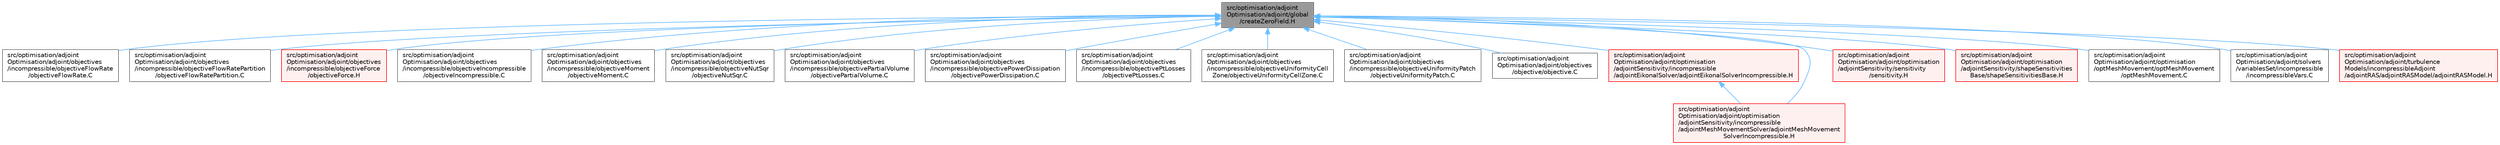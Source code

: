digraph "src/optimisation/adjointOptimisation/adjoint/global/createZeroField.H"
{
 // LATEX_PDF_SIZE
  bgcolor="transparent";
  edge [fontname=Helvetica,fontsize=10,labelfontname=Helvetica,labelfontsize=10];
  node [fontname=Helvetica,fontsize=10,shape=box,height=0.2,width=0.4];
  Node1 [id="Node000001",label="src/optimisation/adjoint\lOptimisation/adjoint/global\l/createZeroField.H",height=0.2,width=0.4,color="gray40", fillcolor="grey60", style="filled", fontcolor="black",tooltip=" "];
  Node1 -> Node2 [id="edge1_Node000001_Node000002",dir="back",color="steelblue1",style="solid",tooltip=" "];
  Node2 [id="Node000002",label="src/optimisation/adjoint\lOptimisation/adjoint/objectives\l/incompressible/objectiveFlowRate\l/objectiveFlowRate.C",height=0.2,width=0.4,color="grey40", fillcolor="white", style="filled",URL="$objectiveFlowRate_8C.html",tooltip=" "];
  Node1 -> Node3 [id="edge2_Node000001_Node000003",dir="back",color="steelblue1",style="solid",tooltip=" "];
  Node3 [id="Node000003",label="src/optimisation/adjoint\lOptimisation/adjoint/objectives\l/incompressible/objectiveFlowRatePartition\l/objectiveFlowRatePartition.C",height=0.2,width=0.4,color="grey40", fillcolor="white", style="filled",URL="$objectiveFlowRatePartition_8C.html",tooltip=" "];
  Node1 -> Node4 [id="edge3_Node000001_Node000004",dir="back",color="steelblue1",style="solid",tooltip=" "];
  Node4 [id="Node000004",label="src/optimisation/adjoint\lOptimisation/adjoint/objectives\l/incompressible/objectiveForce\l/objectiveForce.H",height=0.2,width=0.4,color="red", fillcolor="#FFF0F0", style="filled",URL="$objectiveForce_8H.html",tooltip=" "];
  Node1 -> Node6 [id="edge4_Node000001_Node000006",dir="back",color="steelblue1",style="solid",tooltip=" "];
  Node6 [id="Node000006",label="src/optimisation/adjoint\lOptimisation/adjoint/objectives\l/incompressible/objectiveIncompressible\l/objectiveIncompressible.C",height=0.2,width=0.4,color="grey40", fillcolor="white", style="filled",URL="$objectiveIncompressible_8C.html",tooltip=" "];
  Node1 -> Node7 [id="edge5_Node000001_Node000007",dir="back",color="steelblue1",style="solid",tooltip=" "];
  Node7 [id="Node000007",label="src/optimisation/adjoint\lOptimisation/adjoint/objectives\l/incompressible/objectiveMoment\l/objectiveMoment.C",height=0.2,width=0.4,color="grey40", fillcolor="white", style="filled",URL="$objectiveMoment_8C.html",tooltip=" "];
  Node1 -> Node8 [id="edge6_Node000001_Node000008",dir="back",color="steelblue1",style="solid",tooltip=" "];
  Node8 [id="Node000008",label="src/optimisation/adjoint\lOptimisation/adjoint/objectives\l/incompressible/objectiveNutSqr\l/objectiveNutSqr.C",height=0.2,width=0.4,color="grey40", fillcolor="white", style="filled",URL="$objectiveNutSqr_8C.html",tooltip=" "];
  Node1 -> Node9 [id="edge7_Node000001_Node000009",dir="back",color="steelblue1",style="solid",tooltip=" "];
  Node9 [id="Node000009",label="src/optimisation/adjoint\lOptimisation/adjoint/objectives\l/incompressible/objectivePartialVolume\l/objectivePartialVolume.C",height=0.2,width=0.4,color="grey40", fillcolor="white", style="filled",URL="$objectivePartialVolume_8C.html",tooltip=" "];
  Node1 -> Node10 [id="edge8_Node000001_Node000010",dir="back",color="steelblue1",style="solid",tooltip=" "];
  Node10 [id="Node000010",label="src/optimisation/adjoint\lOptimisation/adjoint/objectives\l/incompressible/objectivePowerDissipation\l/objectivePowerDissipation.C",height=0.2,width=0.4,color="grey40", fillcolor="white", style="filled",URL="$objectivePowerDissipation_8C.html",tooltip=" "];
  Node1 -> Node11 [id="edge9_Node000001_Node000011",dir="back",color="steelblue1",style="solid",tooltip=" "];
  Node11 [id="Node000011",label="src/optimisation/adjoint\lOptimisation/adjoint/objectives\l/incompressible/objectivePtLosses\l/objectivePtLosses.C",height=0.2,width=0.4,color="grey40", fillcolor="white", style="filled",URL="$objectivePtLosses_8C.html",tooltip=" "];
  Node1 -> Node12 [id="edge10_Node000001_Node000012",dir="back",color="steelblue1",style="solid",tooltip=" "];
  Node12 [id="Node000012",label="src/optimisation/adjoint\lOptimisation/adjoint/objectives\l/incompressible/objectiveUniformityCell\lZone/objectiveUniformityCellZone.C",height=0.2,width=0.4,color="grey40", fillcolor="white", style="filled",URL="$objectiveUniformityCellZone_8C.html",tooltip=" "];
  Node1 -> Node13 [id="edge11_Node000001_Node000013",dir="back",color="steelblue1",style="solid",tooltip=" "];
  Node13 [id="Node000013",label="src/optimisation/adjoint\lOptimisation/adjoint/objectives\l/incompressible/objectiveUniformityPatch\l/objectiveUniformityPatch.C",height=0.2,width=0.4,color="grey40", fillcolor="white", style="filled",URL="$objectiveUniformityPatch_8C.html",tooltip=" "];
  Node1 -> Node14 [id="edge12_Node000001_Node000014",dir="back",color="steelblue1",style="solid",tooltip=" "];
  Node14 [id="Node000014",label="src/optimisation/adjoint\lOptimisation/adjoint/objectives\l/objective/objective.C",height=0.2,width=0.4,color="grey40", fillcolor="white", style="filled",URL="$objective_8C.html",tooltip=" "];
  Node1 -> Node15 [id="edge13_Node000001_Node000015",dir="back",color="steelblue1",style="solid",tooltip=" "];
  Node15 [id="Node000015",label="src/optimisation/adjoint\lOptimisation/adjoint/optimisation\l/adjointSensitivity/incompressible\l/adjointEikonalSolver/adjointEikonalSolverIncompressible.H",height=0.2,width=0.4,color="red", fillcolor="#FFF0F0", style="filled",URL="$adjointEikonalSolverIncompressible_8H.html",tooltip=" "];
  Node15 -> Node23 [id="edge14_Node000015_Node000023",dir="back",color="steelblue1",style="solid",tooltip=" "];
  Node23 [id="Node000023",label="src/optimisation/adjoint\lOptimisation/adjoint/optimisation\l/adjointSensitivity/incompressible\l/adjointMeshMovementSolver/adjointMeshMovement\lSolverIncompressible.H",height=0.2,width=0.4,color="red", fillcolor="#FFF0F0", style="filled",URL="$adjointMeshMovementSolverIncompressible_8H.html",tooltip=" "];
  Node1 -> Node23 [id="edge15_Node000001_Node000023",dir="back",color="steelblue1",style="solid",tooltip=" "];
  Node1 -> Node35 [id="edge16_Node000001_Node000035",dir="back",color="steelblue1",style="solid",tooltip=" "];
  Node35 [id="Node000035",label="src/optimisation/adjoint\lOptimisation/adjoint/optimisation\l/adjointSensitivity/sensitivity\l/sensitivity.H",height=0.2,width=0.4,color="red", fillcolor="#FFF0F0", style="filled",URL="$sensitivity_8H.html",tooltip=" "];
  Node1 -> Node65 [id="edge17_Node000001_Node000065",dir="back",color="steelblue1",style="solid",tooltip=" "];
  Node65 [id="Node000065",label="src/optimisation/adjoint\lOptimisation/adjoint/optimisation\l/adjointSensitivity/shapeSensitivities\lBase/shapeSensitivitiesBase.H",height=0.2,width=0.4,color="red", fillcolor="#FFF0F0", style="filled",URL="$shapeSensitivitiesBase_8H.html",tooltip=" "];
  Node1 -> Node68 [id="edge18_Node000001_Node000068",dir="back",color="steelblue1",style="solid",tooltip=" "];
  Node68 [id="Node000068",label="src/optimisation/adjoint\lOptimisation/adjoint/optimisation\l/optMeshMovement/optMeshMovement\l/optMeshMovement.C",height=0.2,width=0.4,color="grey40", fillcolor="white", style="filled",URL="$optMeshMovement_8C.html",tooltip=" "];
  Node1 -> Node69 [id="edge19_Node000001_Node000069",dir="back",color="steelblue1",style="solid",tooltip=" "];
  Node69 [id="Node000069",label="src/optimisation/adjoint\lOptimisation/adjoint/solvers\l/variablesSet/incompressible\l/incompressibleVars.C",height=0.2,width=0.4,color="grey40", fillcolor="white", style="filled",URL="$incompressibleVars_8C.html",tooltip=" "];
  Node1 -> Node70 [id="edge20_Node000001_Node000070",dir="back",color="steelblue1",style="solid",tooltip=" "];
  Node70 [id="Node000070",label="src/optimisation/adjoint\lOptimisation/adjoint/turbulence\lModels/incompressibleAdjoint\l/adjointRAS/adjointRASModel/adjointRASModel.H",height=0.2,width=0.4,color="red", fillcolor="#FFF0F0", style="filled",URL="$adjointRASModel_8H.html",tooltip=" "];
}
